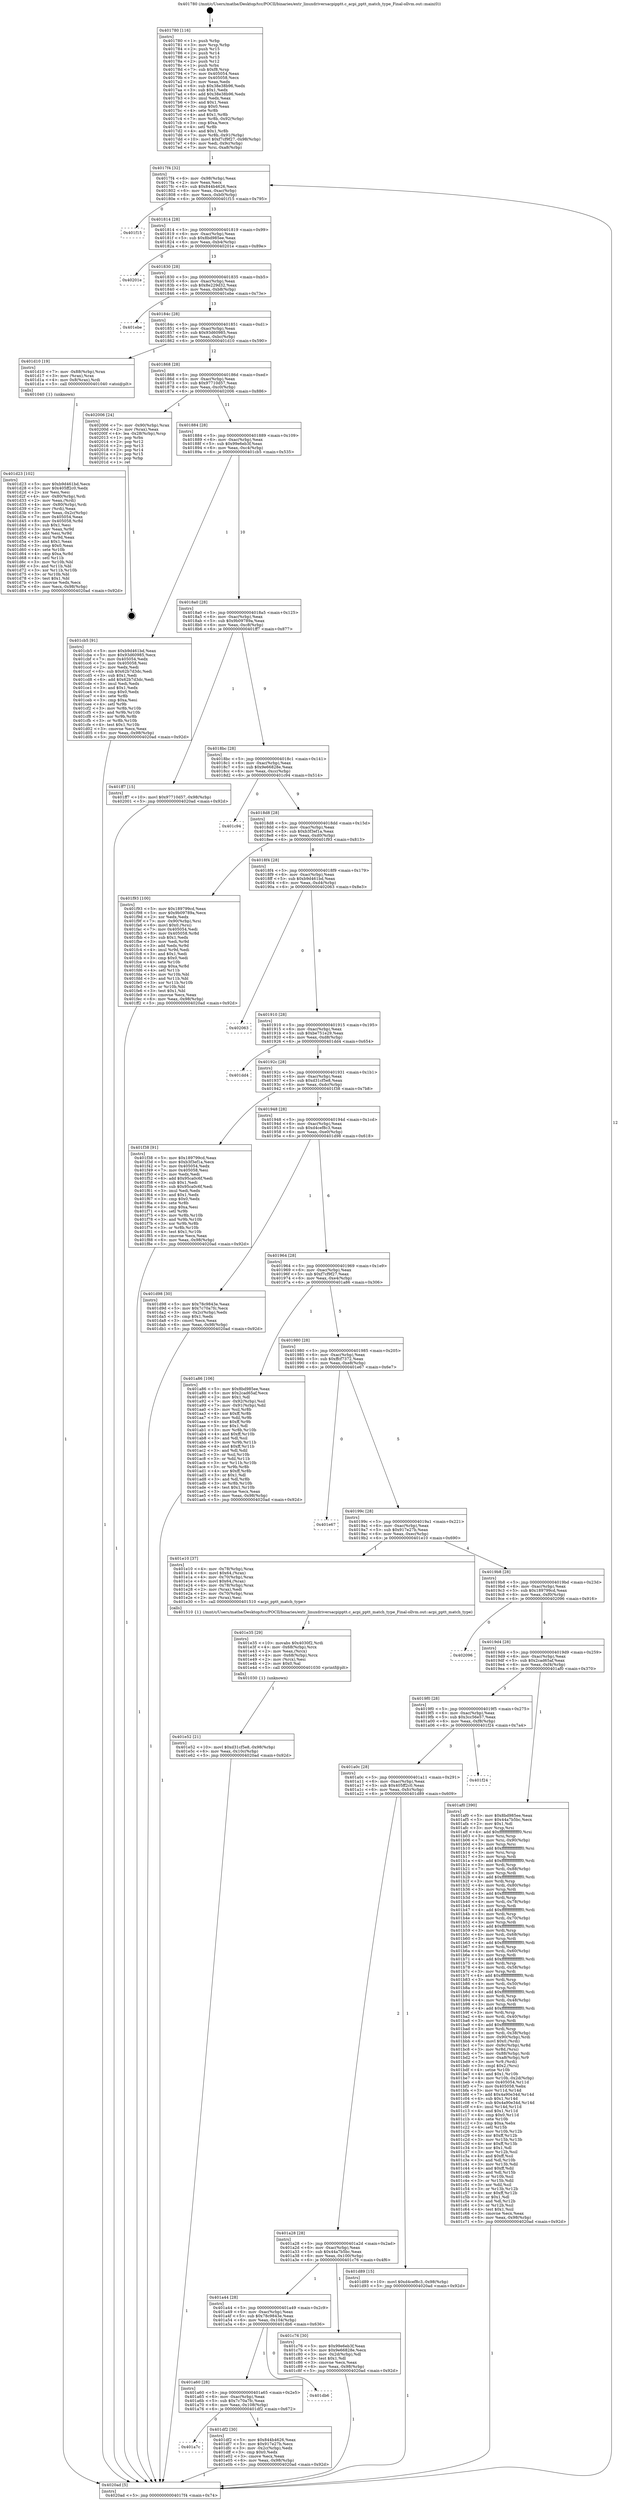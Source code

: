 digraph "0x401780" {
  label = "0x401780 (/mnt/c/Users/mathe/Desktop/tcc/POCII/binaries/extr_linuxdriversacpipptt.c_acpi_pptt_match_type_Final-ollvm.out::main(0))"
  labelloc = "t"
  node[shape=record]

  Entry [label="",width=0.3,height=0.3,shape=circle,fillcolor=black,style=filled]
  "0x4017f4" [label="{
     0x4017f4 [32]\l
     | [instrs]\l
     &nbsp;&nbsp;0x4017f4 \<+6\>: mov -0x98(%rbp),%eax\l
     &nbsp;&nbsp;0x4017fa \<+2\>: mov %eax,%ecx\l
     &nbsp;&nbsp;0x4017fc \<+6\>: sub $0x844b4626,%ecx\l
     &nbsp;&nbsp;0x401802 \<+6\>: mov %eax,-0xac(%rbp)\l
     &nbsp;&nbsp;0x401808 \<+6\>: mov %ecx,-0xb0(%rbp)\l
     &nbsp;&nbsp;0x40180e \<+6\>: je 0000000000401f15 \<main+0x795\>\l
  }"]
  "0x401f15" [label="{
     0x401f15\l
  }", style=dashed]
  "0x401814" [label="{
     0x401814 [28]\l
     | [instrs]\l
     &nbsp;&nbsp;0x401814 \<+5\>: jmp 0000000000401819 \<main+0x99\>\l
     &nbsp;&nbsp;0x401819 \<+6\>: mov -0xac(%rbp),%eax\l
     &nbsp;&nbsp;0x40181f \<+5\>: sub $0x8bd985ee,%eax\l
     &nbsp;&nbsp;0x401824 \<+6\>: mov %eax,-0xb4(%rbp)\l
     &nbsp;&nbsp;0x40182a \<+6\>: je 000000000040201e \<main+0x89e\>\l
  }"]
  Exit [label="",width=0.3,height=0.3,shape=circle,fillcolor=black,style=filled,peripheries=2]
  "0x40201e" [label="{
     0x40201e\l
  }", style=dashed]
  "0x401830" [label="{
     0x401830 [28]\l
     | [instrs]\l
     &nbsp;&nbsp;0x401830 \<+5\>: jmp 0000000000401835 \<main+0xb5\>\l
     &nbsp;&nbsp;0x401835 \<+6\>: mov -0xac(%rbp),%eax\l
     &nbsp;&nbsp;0x40183b \<+5\>: sub $0x8e229d32,%eax\l
     &nbsp;&nbsp;0x401840 \<+6\>: mov %eax,-0xb8(%rbp)\l
     &nbsp;&nbsp;0x401846 \<+6\>: je 0000000000401ebe \<main+0x73e\>\l
  }"]
  "0x401e52" [label="{
     0x401e52 [21]\l
     | [instrs]\l
     &nbsp;&nbsp;0x401e52 \<+10\>: movl $0xd31cf5e8,-0x98(%rbp)\l
     &nbsp;&nbsp;0x401e5c \<+6\>: mov %eax,-0x10c(%rbp)\l
     &nbsp;&nbsp;0x401e62 \<+5\>: jmp 00000000004020ad \<main+0x92d\>\l
  }"]
  "0x401ebe" [label="{
     0x401ebe\l
  }", style=dashed]
  "0x40184c" [label="{
     0x40184c [28]\l
     | [instrs]\l
     &nbsp;&nbsp;0x40184c \<+5\>: jmp 0000000000401851 \<main+0xd1\>\l
     &nbsp;&nbsp;0x401851 \<+6\>: mov -0xac(%rbp),%eax\l
     &nbsp;&nbsp;0x401857 \<+5\>: sub $0x93d60985,%eax\l
     &nbsp;&nbsp;0x40185c \<+6\>: mov %eax,-0xbc(%rbp)\l
     &nbsp;&nbsp;0x401862 \<+6\>: je 0000000000401d10 \<main+0x590\>\l
  }"]
  "0x401e35" [label="{
     0x401e35 [29]\l
     | [instrs]\l
     &nbsp;&nbsp;0x401e35 \<+10\>: movabs $0x4030f2,%rdi\l
     &nbsp;&nbsp;0x401e3f \<+4\>: mov -0x68(%rbp),%rcx\l
     &nbsp;&nbsp;0x401e43 \<+2\>: mov %eax,(%rcx)\l
     &nbsp;&nbsp;0x401e45 \<+4\>: mov -0x68(%rbp),%rcx\l
     &nbsp;&nbsp;0x401e49 \<+2\>: mov (%rcx),%esi\l
     &nbsp;&nbsp;0x401e4b \<+2\>: mov $0x0,%al\l
     &nbsp;&nbsp;0x401e4d \<+5\>: call 0000000000401030 \<printf@plt\>\l
     | [calls]\l
     &nbsp;&nbsp;0x401030 \{1\} (unknown)\l
  }"]
  "0x401d10" [label="{
     0x401d10 [19]\l
     | [instrs]\l
     &nbsp;&nbsp;0x401d10 \<+7\>: mov -0x88(%rbp),%rax\l
     &nbsp;&nbsp;0x401d17 \<+3\>: mov (%rax),%rax\l
     &nbsp;&nbsp;0x401d1a \<+4\>: mov 0x8(%rax),%rdi\l
     &nbsp;&nbsp;0x401d1e \<+5\>: call 0000000000401040 \<atoi@plt\>\l
     | [calls]\l
     &nbsp;&nbsp;0x401040 \{1\} (unknown)\l
  }"]
  "0x401868" [label="{
     0x401868 [28]\l
     | [instrs]\l
     &nbsp;&nbsp;0x401868 \<+5\>: jmp 000000000040186d \<main+0xed\>\l
     &nbsp;&nbsp;0x40186d \<+6\>: mov -0xac(%rbp),%eax\l
     &nbsp;&nbsp;0x401873 \<+5\>: sub $0x97710d57,%eax\l
     &nbsp;&nbsp;0x401878 \<+6\>: mov %eax,-0xc0(%rbp)\l
     &nbsp;&nbsp;0x40187e \<+6\>: je 0000000000402006 \<main+0x886\>\l
  }"]
  "0x401a7c" [label="{
     0x401a7c\l
  }", style=dashed]
  "0x402006" [label="{
     0x402006 [24]\l
     | [instrs]\l
     &nbsp;&nbsp;0x402006 \<+7\>: mov -0x90(%rbp),%rax\l
     &nbsp;&nbsp;0x40200d \<+2\>: mov (%rax),%eax\l
     &nbsp;&nbsp;0x40200f \<+4\>: lea -0x28(%rbp),%rsp\l
     &nbsp;&nbsp;0x402013 \<+1\>: pop %rbx\l
     &nbsp;&nbsp;0x402014 \<+2\>: pop %r12\l
     &nbsp;&nbsp;0x402016 \<+2\>: pop %r13\l
     &nbsp;&nbsp;0x402018 \<+2\>: pop %r14\l
     &nbsp;&nbsp;0x40201a \<+2\>: pop %r15\l
     &nbsp;&nbsp;0x40201c \<+1\>: pop %rbp\l
     &nbsp;&nbsp;0x40201d \<+1\>: ret\l
  }"]
  "0x401884" [label="{
     0x401884 [28]\l
     | [instrs]\l
     &nbsp;&nbsp;0x401884 \<+5\>: jmp 0000000000401889 \<main+0x109\>\l
     &nbsp;&nbsp;0x401889 \<+6\>: mov -0xac(%rbp),%eax\l
     &nbsp;&nbsp;0x40188f \<+5\>: sub $0x99e6eb3f,%eax\l
     &nbsp;&nbsp;0x401894 \<+6\>: mov %eax,-0xc4(%rbp)\l
     &nbsp;&nbsp;0x40189a \<+6\>: je 0000000000401cb5 \<main+0x535\>\l
  }"]
  "0x401df2" [label="{
     0x401df2 [30]\l
     | [instrs]\l
     &nbsp;&nbsp;0x401df2 \<+5\>: mov $0x844b4626,%eax\l
     &nbsp;&nbsp;0x401df7 \<+5\>: mov $0x917e27b,%ecx\l
     &nbsp;&nbsp;0x401dfc \<+3\>: mov -0x2c(%rbp),%edx\l
     &nbsp;&nbsp;0x401dff \<+3\>: cmp $0x0,%edx\l
     &nbsp;&nbsp;0x401e02 \<+3\>: cmove %ecx,%eax\l
     &nbsp;&nbsp;0x401e05 \<+6\>: mov %eax,-0x98(%rbp)\l
     &nbsp;&nbsp;0x401e0b \<+5\>: jmp 00000000004020ad \<main+0x92d\>\l
  }"]
  "0x401cb5" [label="{
     0x401cb5 [91]\l
     | [instrs]\l
     &nbsp;&nbsp;0x401cb5 \<+5\>: mov $0xb9d461bd,%eax\l
     &nbsp;&nbsp;0x401cba \<+5\>: mov $0x93d60985,%ecx\l
     &nbsp;&nbsp;0x401cbf \<+7\>: mov 0x405054,%edx\l
     &nbsp;&nbsp;0x401cc6 \<+7\>: mov 0x405058,%esi\l
     &nbsp;&nbsp;0x401ccd \<+2\>: mov %edx,%edi\l
     &nbsp;&nbsp;0x401ccf \<+6\>: sub $0x62b7d3dc,%edi\l
     &nbsp;&nbsp;0x401cd5 \<+3\>: sub $0x1,%edi\l
     &nbsp;&nbsp;0x401cd8 \<+6\>: add $0x62b7d3dc,%edi\l
     &nbsp;&nbsp;0x401cde \<+3\>: imul %edi,%edx\l
     &nbsp;&nbsp;0x401ce1 \<+3\>: and $0x1,%edx\l
     &nbsp;&nbsp;0x401ce4 \<+3\>: cmp $0x0,%edx\l
     &nbsp;&nbsp;0x401ce7 \<+4\>: sete %r8b\l
     &nbsp;&nbsp;0x401ceb \<+3\>: cmp $0xa,%esi\l
     &nbsp;&nbsp;0x401cee \<+4\>: setl %r9b\l
     &nbsp;&nbsp;0x401cf2 \<+3\>: mov %r8b,%r10b\l
     &nbsp;&nbsp;0x401cf5 \<+3\>: and %r9b,%r10b\l
     &nbsp;&nbsp;0x401cf8 \<+3\>: xor %r9b,%r8b\l
     &nbsp;&nbsp;0x401cfb \<+3\>: or %r8b,%r10b\l
     &nbsp;&nbsp;0x401cfe \<+4\>: test $0x1,%r10b\l
     &nbsp;&nbsp;0x401d02 \<+3\>: cmovne %ecx,%eax\l
     &nbsp;&nbsp;0x401d05 \<+6\>: mov %eax,-0x98(%rbp)\l
     &nbsp;&nbsp;0x401d0b \<+5\>: jmp 00000000004020ad \<main+0x92d\>\l
  }"]
  "0x4018a0" [label="{
     0x4018a0 [28]\l
     | [instrs]\l
     &nbsp;&nbsp;0x4018a0 \<+5\>: jmp 00000000004018a5 \<main+0x125\>\l
     &nbsp;&nbsp;0x4018a5 \<+6\>: mov -0xac(%rbp),%eax\l
     &nbsp;&nbsp;0x4018ab \<+5\>: sub $0x9b09789a,%eax\l
     &nbsp;&nbsp;0x4018b0 \<+6\>: mov %eax,-0xc8(%rbp)\l
     &nbsp;&nbsp;0x4018b6 \<+6\>: je 0000000000401ff7 \<main+0x877\>\l
  }"]
  "0x401a60" [label="{
     0x401a60 [28]\l
     | [instrs]\l
     &nbsp;&nbsp;0x401a60 \<+5\>: jmp 0000000000401a65 \<main+0x2e5\>\l
     &nbsp;&nbsp;0x401a65 \<+6\>: mov -0xac(%rbp),%eax\l
     &nbsp;&nbsp;0x401a6b \<+5\>: sub $0x7c70a7fc,%eax\l
     &nbsp;&nbsp;0x401a70 \<+6\>: mov %eax,-0x108(%rbp)\l
     &nbsp;&nbsp;0x401a76 \<+6\>: je 0000000000401df2 \<main+0x672\>\l
  }"]
  "0x401ff7" [label="{
     0x401ff7 [15]\l
     | [instrs]\l
     &nbsp;&nbsp;0x401ff7 \<+10\>: movl $0x97710d57,-0x98(%rbp)\l
     &nbsp;&nbsp;0x402001 \<+5\>: jmp 00000000004020ad \<main+0x92d\>\l
  }"]
  "0x4018bc" [label="{
     0x4018bc [28]\l
     | [instrs]\l
     &nbsp;&nbsp;0x4018bc \<+5\>: jmp 00000000004018c1 \<main+0x141\>\l
     &nbsp;&nbsp;0x4018c1 \<+6\>: mov -0xac(%rbp),%eax\l
     &nbsp;&nbsp;0x4018c7 \<+5\>: sub $0x9e66828e,%eax\l
     &nbsp;&nbsp;0x4018cc \<+6\>: mov %eax,-0xcc(%rbp)\l
     &nbsp;&nbsp;0x4018d2 \<+6\>: je 0000000000401c94 \<main+0x514\>\l
  }"]
  "0x401db6" [label="{
     0x401db6\l
  }", style=dashed]
  "0x401c94" [label="{
     0x401c94\l
  }", style=dashed]
  "0x4018d8" [label="{
     0x4018d8 [28]\l
     | [instrs]\l
     &nbsp;&nbsp;0x4018d8 \<+5\>: jmp 00000000004018dd \<main+0x15d\>\l
     &nbsp;&nbsp;0x4018dd \<+6\>: mov -0xac(%rbp),%eax\l
     &nbsp;&nbsp;0x4018e3 \<+5\>: sub $0xb3f3ef1a,%eax\l
     &nbsp;&nbsp;0x4018e8 \<+6\>: mov %eax,-0xd0(%rbp)\l
     &nbsp;&nbsp;0x4018ee \<+6\>: je 0000000000401f93 \<main+0x813\>\l
  }"]
  "0x401d23" [label="{
     0x401d23 [102]\l
     | [instrs]\l
     &nbsp;&nbsp;0x401d23 \<+5\>: mov $0xb9d461bd,%ecx\l
     &nbsp;&nbsp;0x401d28 \<+5\>: mov $0x405ff2c0,%edx\l
     &nbsp;&nbsp;0x401d2d \<+2\>: xor %esi,%esi\l
     &nbsp;&nbsp;0x401d2f \<+4\>: mov -0x80(%rbp),%rdi\l
     &nbsp;&nbsp;0x401d33 \<+2\>: mov %eax,(%rdi)\l
     &nbsp;&nbsp;0x401d35 \<+4\>: mov -0x80(%rbp),%rdi\l
     &nbsp;&nbsp;0x401d39 \<+2\>: mov (%rdi),%eax\l
     &nbsp;&nbsp;0x401d3b \<+3\>: mov %eax,-0x2c(%rbp)\l
     &nbsp;&nbsp;0x401d3e \<+7\>: mov 0x405054,%eax\l
     &nbsp;&nbsp;0x401d45 \<+8\>: mov 0x405058,%r8d\l
     &nbsp;&nbsp;0x401d4d \<+3\>: sub $0x1,%esi\l
     &nbsp;&nbsp;0x401d50 \<+3\>: mov %eax,%r9d\l
     &nbsp;&nbsp;0x401d53 \<+3\>: add %esi,%r9d\l
     &nbsp;&nbsp;0x401d56 \<+4\>: imul %r9d,%eax\l
     &nbsp;&nbsp;0x401d5a \<+3\>: and $0x1,%eax\l
     &nbsp;&nbsp;0x401d5d \<+3\>: cmp $0x0,%eax\l
     &nbsp;&nbsp;0x401d60 \<+4\>: sete %r10b\l
     &nbsp;&nbsp;0x401d64 \<+4\>: cmp $0xa,%r8d\l
     &nbsp;&nbsp;0x401d68 \<+4\>: setl %r11b\l
     &nbsp;&nbsp;0x401d6c \<+3\>: mov %r10b,%bl\l
     &nbsp;&nbsp;0x401d6f \<+3\>: and %r11b,%bl\l
     &nbsp;&nbsp;0x401d72 \<+3\>: xor %r11b,%r10b\l
     &nbsp;&nbsp;0x401d75 \<+3\>: or %r10b,%bl\l
     &nbsp;&nbsp;0x401d78 \<+3\>: test $0x1,%bl\l
     &nbsp;&nbsp;0x401d7b \<+3\>: cmovne %edx,%ecx\l
     &nbsp;&nbsp;0x401d7e \<+6\>: mov %ecx,-0x98(%rbp)\l
     &nbsp;&nbsp;0x401d84 \<+5\>: jmp 00000000004020ad \<main+0x92d\>\l
  }"]
  "0x401f93" [label="{
     0x401f93 [100]\l
     | [instrs]\l
     &nbsp;&nbsp;0x401f93 \<+5\>: mov $0x189799cd,%eax\l
     &nbsp;&nbsp;0x401f98 \<+5\>: mov $0x9b09789a,%ecx\l
     &nbsp;&nbsp;0x401f9d \<+2\>: xor %edx,%edx\l
     &nbsp;&nbsp;0x401f9f \<+7\>: mov -0x90(%rbp),%rsi\l
     &nbsp;&nbsp;0x401fa6 \<+6\>: movl $0x0,(%rsi)\l
     &nbsp;&nbsp;0x401fac \<+7\>: mov 0x405054,%edi\l
     &nbsp;&nbsp;0x401fb3 \<+8\>: mov 0x405058,%r8d\l
     &nbsp;&nbsp;0x401fbb \<+3\>: sub $0x1,%edx\l
     &nbsp;&nbsp;0x401fbe \<+3\>: mov %edi,%r9d\l
     &nbsp;&nbsp;0x401fc1 \<+3\>: add %edx,%r9d\l
     &nbsp;&nbsp;0x401fc4 \<+4\>: imul %r9d,%edi\l
     &nbsp;&nbsp;0x401fc8 \<+3\>: and $0x1,%edi\l
     &nbsp;&nbsp;0x401fcb \<+3\>: cmp $0x0,%edi\l
     &nbsp;&nbsp;0x401fce \<+4\>: sete %r10b\l
     &nbsp;&nbsp;0x401fd2 \<+4\>: cmp $0xa,%r8d\l
     &nbsp;&nbsp;0x401fd6 \<+4\>: setl %r11b\l
     &nbsp;&nbsp;0x401fda \<+3\>: mov %r10b,%bl\l
     &nbsp;&nbsp;0x401fdd \<+3\>: and %r11b,%bl\l
     &nbsp;&nbsp;0x401fe0 \<+3\>: xor %r11b,%r10b\l
     &nbsp;&nbsp;0x401fe3 \<+3\>: or %r10b,%bl\l
     &nbsp;&nbsp;0x401fe6 \<+3\>: test $0x1,%bl\l
     &nbsp;&nbsp;0x401fe9 \<+3\>: cmovne %ecx,%eax\l
     &nbsp;&nbsp;0x401fec \<+6\>: mov %eax,-0x98(%rbp)\l
     &nbsp;&nbsp;0x401ff2 \<+5\>: jmp 00000000004020ad \<main+0x92d\>\l
  }"]
  "0x4018f4" [label="{
     0x4018f4 [28]\l
     | [instrs]\l
     &nbsp;&nbsp;0x4018f4 \<+5\>: jmp 00000000004018f9 \<main+0x179\>\l
     &nbsp;&nbsp;0x4018f9 \<+6\>: mov -0xac(%rbp),%eax\l
     &nbsp;&nbsp;0x4018ff \<+5\>: sub $0xb9d461bd,%eax\l
     &nbsp;&nbsp;0x401904 \<+6\>: mov %eax,-0xd4(%rbp)\l
     &nbsp;&nbsp;0x40190a \<+6\>: je 0000000000402063 \<main+0x8e3\>\l
  }"]
  "0x401a44" [label="{
     0x401a44 [28]\l
     | [instrs]\l
     &nbsp;&nbsp;0x401a44 \<+5\>: jmp 0000000000401a49 \<main+0x2c9\>\l
     &nbsp;&nbsp;0x401a49 \<+6\>: mov -0xac(%rbp),%eax\l
     &nbsp;&nbsp;0x401a4f \<+5\>: sub $0x78c9843e,%eax\l
     &nbsp;&nbsp;0x401a54 \<+6\>: mov %eax,-0x104(%rbp)\l
     &nbsp;&nbsp;0x401a5a \<+6\>: je 0000000000401db6 \<main+0x636\>\l
  }"]
  "0x402063" [label="{
     0x402063\l
  }", style=dashed]
  "0x401910" [label="{
     0x401910 [28]\l
     | [instrs]\l
     &nbsp;&nbsp;0x401910 \<+5\>: jmp 0000000000401915 \<main+0x195\>\l
     &nbsp;&nbsp;0x401915 \<+6\>: mov -0xac(%rbp),%eax\l
     &nbsp;&nbsp;0x40191b \<+5\>: sub $0xbe751e29,%eax\l
     &nbsp;&nbsp;0x401920 \<+6\>: mov %eax,-0xd8(%rbp)\l
     &nbsp;&nbsp;0x401926 \<+6\>: je 0000000000401dd4 \<main+0x654\>\l
  }"]
  "0x401c76" [label="{
     0x401c76 [30]\l
     | [instrs]\l
     &nbsp;&nbsp;0x401c76 \<+5\>: mov $0x99e6eb3f,%eax\l
     &nbsp;&nbsp;0x401c7b \<+5\>: mov $0x9e66828e,%ecx\l
     &nbsp;&nbsp;0x401c80 \<+3\>: mov -0x2d(%rbp),%dl\l
     &nbsp;&nbsp;0x401c83 \<+3\>: test $0x1,%dl\l
     &nbsp;&nbsp;0x401c86 \<+3\>: cmovne %ecx,%eax\l
     &nbsp;&nbsp;0x401c89 \<+6\>: mov %eax,-0x98(%rbp)\l
     &nbsp;&nbsp;0x401c8f \<+5\>: jmp 00000000004020ad \<main+0x92d\>\l
  }"]
  "0x401dd4" [label="{
     0x401dd4\l
  }", style=dashed]
  "0x40192c" [label="{
     0x40192c [28]\l
     | [instrs]\l
     &nbsp;&nbsp;0x40192c \<+5\>: jmp 0000000000401931 \<main+0x1b1\>\l
     &nbsp;&nbsp;0x401931 \<+6\>: mov -0xac(%rbp),%eax\l
     &nbsp;&nbsp;0x401937 \<+5\>: sub $0xd31cf5e8,%eax\l
     &nbsp;&nbsp;0x40193c \<+6\>: mov %eax,-0xdc(%rbp)\l
     &nbsp;&nbsp;0x401942 \<+6\>: je 0000000000401f38 \<main+0x7b8\>\l
  }"]
  "0x401a28" [label="{
     0x401a28 [28]\l
     | [instrs]\l
     &nbsp;&nbsp;0x401a28 \<+5\>: jmp 0000000000401a2d \<main+0x2ad\>\l
     &nbsp;&nbsp;0x401a2d \<+6\>: mov -0xac(%rbp),%eax\l
     &nbsp;&nbsp;0x401a33 \<+5\>: sub $0x44a7b5bc,%eax\l
     &nbsp;&nbsp;0x401a38 \<+6\>: mov %eax,-0x100(%rbp)\l
     &nbsp;&nbsp;0x401a3e \<+6\>: je 0000000000401c76 \<main+0x4f6\>\l
  }"]
  "0x401f38" [label="{
     0x401f38 [91]\l
     | [instrs]\l
     &nbsp;&nbsp;0x401f38 \<+5\>: mov $0x189799cd,%eax\l
     &nbsp;&nbsp;0x401f3d \<+5\>: mov $0xb3f3ef1a,%ecx\l
     &nbsp;&nbsp;0x401f42 \<+7\>: mov 0x405054,%edx\l
     &nbsp;&nbsp;0x401f49 \<+7\>: mov 0x405058,%esi\l
     &nbsp;&nbsp;0x401f50 \<+2\>: mov %edx,%edi\l
     &nbsp;&nbsp;0x401f52 \<+6\>: add $0x95ca0c6f,%edi\l
     &nbsp;&nbsp;0x401f58 \<+3\>: sub $0x1,%edi\l
     &nbsp;&nbsp;0x401f5b \<+6\>: sub $0x95ca0c6f,%edi\l
     &nbsp;&nbsp;0x401f61 \<+3\>: imul %edi,%edx\l
     &nbsp;&nbsp;0x401f64 \<+3\>: and $0x1,%edx\l
     &nbsp;&nbsp;0x401f67 \<+3\>: cmp $0x0,%edx\l
     &nbsp;&nbsp;0x401f6a \<+4\>: sete %r8b\l
     &nbsp;&nbsp;0x401f6e \<+3\>: cmp $0xa,%esi\l
     &nbsp;&nbsp;0x401f71 \<+4\>: setl %r9b\l
     &nbsp;&nbsp;0x401f75 \<+3\>: mov %r8b,%r10b\l
     &nbsp;&nbsp;0x401f78 \<+3\>: and %r9b,%r10b\l
     &nbsp;&nbsp;0x401f7b \<+3\>: xor %r9b,%r8b\l
     &nbsp;&nbsp;0x401f7e \<+3\>: or %r8b,%r10b\l
     &nbsp;&nbsp;0x401f81 \<+4\>: test $0x1,%r10b\l
     &nbsp;&nbsp;0x401f85 \<+3\>: cmovne %ecx,%eax\l
     &nbsp;&nbsp;0x401f88 \<+6\>: mov %eax,-0x98(%rbp)\l
     &nbsp;&nbsp;0x401f8e \<+5\>: jmp 00000000004020ad \<main+0x92d\>\l
  }"]
  "0x401948" [label="{
     0x401948 [28]\l
     | [instrs]\l
     &nbsp;&nbsp;0x401948 \<+5\>: jmp 000000000040194d \<main+0x1cd\>\l
     &nbsp;&nbsp;0x40194d \<+6\>: mov -0xac(%rbp),%eax\l
     &nbsp;&nbsp;0x401953 \<+5\>: sub $0xd4cef8c3,%eax\l
     &nbsp;&nbsp;0x401958 \<+6\>: mov %eax,-0xe0(%rbp)\l
     &nbsp;&nbsp;0x40195e \<+6\>: je 0000000000401d98 \<main+0x618\>\l
  }"]
  "0x401d89" [label="{
     0x401d89 [15]\l
     | [instrs]\l
     &nbsp;&nbsp;0x401d89 \<+10\>: movl $0xd4cef8c3,-0x98(%rbp)\l
     &nbsp;&nbsp;0x401d93 \<+5\>: jmp 00000000004020ad \<main+0x92d\>\l
  }"]
  "0x401d98" [label="{
     0x401d98 [30]\l
     | [instrs]\l
     &nbsp;&nbsp;0x401d98 \<+5\>: mov $0x78c9843e,%eax\l
     &nbsp;&nbsp;0x401d9d \<+5\>: mov $0x7c70a7fc,%ecx\l
     &nbsp;&nbsp;0x401da2 \<+3\>: mov -0x2c(%rbp),%edx\l
     &nbsp;&nbsp;0x401da5 \<+3\>: cmp $0x1,%edx\l
     &nbsp;&nbsp;0x401da8 \<+3\>: cmovl %ecx,%eax\l
     &nbsp;&nbsp;0x401dab \<+6\>: mov %eax,-0x98(%rbp)\l
     &nbsp;&nbsp;0x401db1 \<+5\>: jmp 00000000004020ad \<main+0x92d\>\l
  }"]
  "0x401964" [label="{
     0x401964 [28]\l
     | [instrs]\l
     &nbsp;&nbsp;0x401964 \<+5\>: jmp 0000000000401969 \<main+0x1e9\>\l
     &nbsp;&nbsp;0x401969 \<+6\>: mov -0xac(%rbp),%eax\l
     &nbsp;&nbsp;0x40196f \<+5\>: sub $0xf7cf9f27,%eax\l
     &nbsp;&nbsp;0x401974 \<+6\>: mov %eax,-0xe4(%rbp)\l
     &nbsp;&nbsp;0x40197a \<+6\>: je 0000000000401a86 \<main+0x306\>\l
  }"]
  "0x401a0c" [label="{
     0x401a0c [28]\l
     | [instrs]\l
     &nbsp;&nbsp;0x401a0c \<+5\>: jmp 0000000000401a11 \<main+0x291\>\l
     &nbsp;&nbsp;0x401a11 \<+6\>: mov -0xac(%rbp),%eax\l
     &nbsp;&nbsp;0x401a17 \<+5\>: sub $0x405ff2c0,%eax\l
     &nbsp;&nbsp;0x401a1c \<+6\>: mov %eax,-0xfc(%rbp)\l
     &nbsp;&nbsp;0x401a22 \<+6\>: je 0000000000401d89 \<main+0x609\>\l
  }"]
  "0x401a86" [label="{
     0x401a86 [106]\l
     | [instrs]\l
     &nbsp;&nbsp;0x401a86 \<+5\>: mov $0x8bd985ee,%eax\l
     &nbsp;&nbsp;0x401a8b \<+5\>: mov $0x2cad65af,%ecx\l
     &nbsp;&nbsp;0x401a90 \<+2\>: mov $0x1,%dl\l
     &nbsp;&nbsp;0x401a92 \<+7\>: mov -0x92(%rbp),%sil\l
     &nbsp;&nbsp;0x401a99 \<+7\>: mov -0x91(%rbp),%dil\l
     &nbsp;&nbsp;0x401aa0 \<+3\>: mov %sil,%r8b\l
     &nbsp;&nbsp;0x401aa3 \<+4\>: xor $0xff,%r8b\l
     &nbsp;&nbsp;0x401aa7 \<+3\>: mov %dil,%r9b\l
     &nbsp;&nbsp;0x401aaa \<+4\>: xor $0xff,%r9b\l
     &nbsp;&nbsp;0x401aae \<+3\>: xor $0x1,%dl\l
     &nbsp;&nbsp;0x401ab1 \<+3\>: mov %r8b,%r10b\l
     &nbsp;&nbsp;0x401ab4 \<+4\>: and $0xff,%r10b\l
     &nbsp;&nbsp;0x401ab8 \<+3\>: and %dl,%sil\l
     &nbsp;&nbsp;0x401abb \<+3\>: mov %r9b,%r11b\l
     &nbsp;&nbsp;0x401abe \<+4\>: and $0xff,%r11b\l
     &nbsp;&nbsp;0x401ac2 \<+3\>: and %dl,%dil\l
     &nbsp;&nbsp;0x401ac5 \<+3\>: or %sil,%r10b\l
     &nbsp;&nbsp;0x401ac8 \<+3\>: or %dil,%r11b\l
     &nbsp;&nbsp;0x401acb \<+3\>: xor %r11b,%r10b\l
     &nbsp;&nbsp;0x401ace \<+3\>: or %r9b,%r8b\l
     &nbsp;&nbsp;0x401ad1 \<+4\>: xor $0xff,%r8b\l
     &nbsp;&nbsp;0x401ad5 \<+3\>: or $0x1,%dl\l
     &nbsp;&nbsp;0x401ad8 \<+3\>: and %dl,%r8b\l
     &nbsp;&nbsp;0x401adb \<+3\>: or %r8b,%r10b\l
     &nbsp;&nbsp;0x401ade \<+4\>: test $0x1,%r10b\l
     &nbsp;&nbsp;0x401ae2 \<+3\>: cmovne %ecx,%eax\l
     &nbsp;&nbsp;0x401ae5 \<+6\>: mov %eax,-0x98(%rbp)\l
     &nbsp;&nbsp;0x401aeb \<+5\>: jmp 00000000004020ad \<main+0x92d\>\l
  }"]
  "0x401980" [label="{
     0x401980 [28]\l
     | [instrs]\l
     &nbsp;&nbsp;0x401980 \<+5\>: jmp 0000000000401985 \<main+0x205\>\l
     &nbsp;&nbsp;0x401985 \<+6\>: mov -0xac(%rbp),%eax\l
     &nbsp;&nbsp;0x40198b \<+5\>: sub $0xffcf7372,%eax\l
     &nbsp;&nbsp;0x401990 \<+6\>: mov %eax,-0xe8(%rbp)\l
     &nbsp;&nbsp;0x401996 \<+6\>: je 0000000000401e67 \<main+0x6e7\>\l
  }"]
  "0x4020ad" [label="{
     0x4020ad [5]\l
     | [instrs]\l
     &nbsp;&nbsp;0x4020ad \<+5\>: jmp 00000000004017f4 \<main+0x74\>\l
  }"]
  "0x401780" [label="{
     0x401780 [116]\l
     | [instrs]\l
     &nbsp;&nbsp;0x401780 \<+1\>: push %rbp\l
     &nbsp;&nbsp;0x401781 \<+3\>: mov %rsp,%rbp\l
     &nbsp;&nbsp;0x401784 \<+2\>: push %r15\l
     &nbsp;&nbsp;0x401786 \<+2\>: push %r14\l
     &nbsp;&nbsp;0x401788 \<+2\>: push %r13\l
     &nbsp;&nbsp;0x40178a \<+2\>: push %r12\l
     &nbsp;&nbsp;0x40178c \<+1\>: push %rbx\l
     &nbsp;&nbsp;0x40178d \<+7\>: sub $0xf8,%rsp\l
     &nbsp;&nbsp;0x401794 \<+7\>: mov 0x405054,%eax\l
     &nbsp;&nbsp;0x40179b \<+7\>: mov 0x405058,%ecx\l
     &nbsp;&nbsp;0x4017a2 \<+2\>: mov %eax,%edx\l
     &nbsp;&nbsp;0x4017a4 \<+6\>: sub $0x38e38b96,%edx\l
     &nbsp;&nbsp;0x4017aa \<+3\>: sub $0x1,%edx\l
     &nbsp;&nbsp;0x4017ad \<+6\>: add $0x38e38b96,%edx\l
     &nbsp;&nbsp;0x4017b3 \<+3\>: imul %edx,%eax\l
     &nbsp;&nbsp;0x4017b6 \<+3\>: and $0x1,%eax\l
     &nbsp;&nbsp;0x4017b9 \<+3\>: cmp $0x0,%eax\l
     &nbsp;&nbsp;0x4017bc \<+4\>: sete %r8b\l
     &nbsp;&nbsp;0x4017c0 \<+4\>: and $0x1,%r8b\l
     &nbsp;&nbsp;0x4017c4 \<+7\>: mov %r8b,-0x92(%rbp)\l
     &nbsp;&nbsp;0x4017cb \<+3\>: cmp $0xa,%ecx\l
     &nbsp;&nbsp;0x4017ce \<+4\>: setl %r8b\l
     &nbsp;&nbsp;0x4017d2 \<+4\>: and $0x1,%r8b\l
     &nbsp;&nbsp;0x4017d6 \<+7\>: mov %r8b,-0x91(%rbp)\l
     &nbsp;&nbsp;0x4017dd \<+10\>: movl $0xf7cf9f27,-0x98(%rbp)\l
     &nbsp;&nbsp;0x4017e7 \<+6\>: mov %edi,-0x9c(%rbp)\l
     &nbsp;&nbsp;0x4017ed \<+7\>: mov %rsi,-0xa8(%rbp)\l
  }"]
  "0x401f24" [label="{
     0x401f24\l
  }", style=dashed]
  "0x401e67" [label="{
     0x401e67\l
  }", style=dashed]
  "0x40199c" [label="{
     0x40199c [28]\l
     | [instrs]\l
     &nbsp;&nbsp;0x40199c \<+5\>: jmp 00000000004019a1 \<main+0x221\>\l
     &nbsp;&nbsp;0x4019a1 \<+6\>: mov -0xac(%rbp),%eax\l
     &nbsp;&nbsp;0x4019a7 \<+5\>: sub $0x917e27b,%eax\l
     &nbsp;&nbsp;0x4019ac \<+6\>: mov %eax,-0xec(%rbp)\l
     &nbsp;&nbsp;0x4019b2 \<+6\>: je 0000000000401e10 \<main+0x690\>\l
  }"]
  "0x4019f0" [label="{
     0x4019f0 [28]\l
     | [instrs]\l
     &nbsp;&nbsp;0x4019f0 \<+5\>: jmp 00000000004019f5 \<main+0x275\>\l
     &nbsp;&nbsp;0x4019f5 \<+6\>: mov -0xac(%rbp),%eax\l
     &nbsp;&nbsp;0x4019fb \<+5\>: sub $0x3cc56e57,%eax\l
     &nbsp;&nbsp;0x401a00 \<+6\>: mov %eax,-0xf8(%rbp)\l
     &nbsp;&nbsp;0x401a06 \<+6\>: je 0000000000401f24 \<main+0x7a4\>\l
  }"]
  "0x401e10" [label="{
     0x401e10 [37]\l
     | [instrs]\l
     &nbsp;&nbsp;0x401e10 \<+4\>: mov -0x78(%rbp),%rax\l
     &nbsp;&nbsp;0x401e14 \<+6\>: movl $0x64,(%rax)\l
     &nbsp;&nbsp;0x401e1a \<+4\>: mov -0x70(%rbp),%rax\l
     &nbsp;&nbsp;0x401e1e \<+6\>: movl $0x64,(%rax)\l
     &nbsp;&nbsp;0x401e24 \<+4\>: mov -0x78(%rbp),%rax\l
     &nbsp;&nbsp;0x401e28 \<+2\>: mov (%rax),%edi\l
     &nbsp;&nbsp;0x401e2a \<+4\>: mov -0x70(%rbp),%rax\l
     &nbsp;&nbsp;0x401e2e \<+2\>: mov (%rax),%esi\l
     &nbsp;&nbsp;0x401e30 \<+5\>: call 0000000000401510 \<acpi_pptt_match_type\>\l
     | [calls]\l
     &nbsp;&nbsp;0x401510 \{1\} (/mnt/c/Users/mathe/Desktop/tcc/POCII/binaries/extr_linuxdriversacpipptt.c_acpi_pptt_match_type_Final-ollvm.out::acpi_pptt_match_type)\l
  }"]
  "0x4019b8" [label="{
     0x4019b8 [28]\l
     | [instrs]\l
     &nbsp;&nbsp;0x4019b8 \<+5\>: jmp 00000000004019bd \<main+0x23d\>\l
     &nbsp;&nbsp;0x4019bd \<+6\>: mov -0xac(%rbp),%eax\l
     &nbsp;&nbsp;0x4019c3 \<+5\>: sub $0x189799cd,%eax\l
     &nbsp;&nbsp;0x4019c8 \<+6\>: mov %eax,-0xf0(%rbp)\l
     &nbsp;&nbsp;0x4019ce \<+6\>: je 0000000000402096 \<main+0x916\>\l
  }"]
  "0x401af0" [label="{
     0x401af0 [390]\l
     | [instrs]\l
     &nbsp;&nbsp;0x401af0 \<+5\>: mov $0x8bd985ee,%eax\l
     &nbsp;&nbsp;0x401af5 \<+5\>: mov $0x44a7b5bc,%ecx\l
     &nbsp;&nbsp;0x401afa \<+2\>: mov $0x1,%dl\l
     &nbsp;&nbsp;0x401afc \<+3\>: mov %rsp,%rsi\l
     &nbsp;&nbsp;0x401aff \<+4\>: add $0xfffffffffffffff0,%rsi\l
     &nbsp;&nbsp;0x401b03 \<+3\>: mov %rsi,%rsp\l
     &nbsp;&nbsp;0x401b06 \<+7\>: mov %rsi,-0x90(%rbp)\l
     &nbsp;&nbsp;0x401b0d \<+3\>: mov %rsp,%rsi\l
     &nbsp;&nbsp;0x401b10 \<+4\>: add $0xfffffffffffffff0,%rsi\l
     &nbsp;&nbsp;0x401b14 \<+3\>: mov %rsi,%rsp\l
     &nbsp;&nbsp;0x401b17 \<+3\>: mov %rsp,%rdi\l
     &nbsp;&nbsp;0x401b1a \<+4\>: add $0xfffffffffffffff0,%rdi\l
     &nbsp;&nbsp;0x401b1e \<+3\>: mov %rdi,%rsp\l
     &nbsp;&nbsp;0x401b21 \<+7\>: mov %rdi,-0x88(%rbp)\l
     &nbsp;&nbsp;0x401b28 \<+3\>: mov %rsp,%rdi\l
     &nbsp;&nbsp;0x401b2b \<+4\>: add $0xfffffffffffffff0,%rdi\l
     &nbsp;&nbsp;0x401b2f \<+3\>: mov %rdi,%rsp\l
     &nbsp;&nbsp;0x401b32 \<+4\>: mov %rdi,-0x80(%rbp)\l
     &nbsp;&nbsp;0x401b36 \<+3\>: mov %rsp,%rdi\l
     &nbsp;&nbsp;0x401b39 \<+4\>: add $0xfffffffffffffff0,%rdi\l
     &nbsp;&nbsp;0x401b3d \<+3\>: mov %rdi,%rsp\l
     &nbsp;&nbsp;0x401b40 \<+4\>: mov %rdi,-0x78(%rbp)\l
     &nbsp;&nbsp;0x401b44 \<+3\>: mov %rsp,%rdi\l
     &nbsp;&nbsp;0x401b47 \<+4\>: add $0xfffffffffffffff0,%rdi\l
     &nbsp;&nbsp;0x401b4b \<+3\>: mov %rdi,%rsp\l
     &nbsp;&nbsp;0x401b4e \<+4\>: mov %rdi,-0x70(%rbp)\l
     &nbsp;&nbsp;0x401b52 \<+3\>: mov %rsp,%rdi\l
     &nbsp;&nbsp;0x401b55 \<+4\>: add $0xfffffffffffffff0,%rdi\l
     &nbsp;&nbsp;0x401b59 \<+3\>: mov %rdi,%rsp\l
     &nbsp;&nbsp;0x401b5c \<+4\>: mov %rdi,-0x68(%rbp)\l
     &nbsp;&nbsp;0x401b60 \<+3\>: mov %rsp,%rdi\l
     &nbsp;&nbsp;0x401b63 \<+4\>: add $0xfffffffffffffff0,%rdi\l
     &nbsp;&nbsp;0x401b67 \<+3\>: mov %rdi,%rsp\l
     &nbsp;&nbsp;0x401b6a \<+4\>: mov %rdi,-0x60(%rbp)\l
     &nbsp;&nbsp;0x401b6e \<+3\>: mov %rsp,%rdi\l
     &nbsp;&nbsp;0x401b71 \<+4\>: add $0xfffffffffffffff0,%rdi\l
     &nbsp;&nbsp;0x401b75 \<+3\>: mov %rdi,%rsp\l
     &nbsp;&nbsp;0x401b78 \<+4\>: mov %rdi,-0x58(%rbp)\l
     &nbsp;&nbsp;0x401b7c \<+3\>: mov %rsp,%rdi\l
     &nbsp;&nbsp;0x401b7f \<+4\>: add $0xfffffffffffffff0,%rdi\l
     &nbsp;&nbsp;0x401b83 \<+3\>: mov %rdi,%rsp\l
     &nbsp;&nbsp;0x401b86 \<+4\>: mov %rdi,-0x50(%rbp)\l
     &nbsp;&nbsp;0x401b8a \<+3\>: mov %rsp,%rdi\l
     &nbsp;&nbsp;0x401b8d \<+4\>: add $0xfffffffffffffff0,%rdi\l
     &nbsp;&nbsp;0x401b91 \<+3\>: mov %rdi,%rsp\l
     &nbsp;&nbsp;0x401b94 \<+4\>: mov %rdi,-0x48(%rbp)\l
     &nbsp;&nbsp;0x401b98 \<+3\>: mov %rsp,%rdi\l
     &nbsp;&nbsp;0x401b9b \<+4\>: add $0xfffffffffffffff0,%rdi\l
     &nbsp;&nbsp;0x401b9f \<+3\>: mov %rdi,%rsp\l
     &nbsp;&nbsp;0x401ba2 \<+4\>: mov %rdi,-0x40(%rbp)\l
     &nbsp;&nbsp;0x401ba6 \<+3\>: mov %rsp,%rdi\l
     &nbsp;&nbsp;0x401ba9 \<+4\>: add $0xfffffffffffffff0,%rdi\l
     &nbsp;&nbsp;0x401bad \<+3\>: mov %rdi,%rsp\l
     &nbsp;&nbsp;0x401bb0 \<+4\>: mov %rdi,-0x38(%rbp)\l
     &nbsp;&nbsp;0x401bb4 \<+7\>: mov -0x90(%rbp),%rdi\l
     &nbsp;&nbsp;0x401bbb \<+6\>: movl $0x0,(%rdi)\l
     &nbsp;&nbsp;0x401bc1 \<+7\>: mov -0x9c(%rbp),%r8d\l
     &nbsp;&nbsp;0x401bc8 \<+3\>: mov %r8d,(%rsi)\l
     &nbsp;&nbsp;0x401bcb \<+7\>: mov -0x88(%rbp),%rdi\l
     &nbsp;&nbsp;0x401bd2 \<+7\>: mov -0xa8(%rbp),%r9\l
     &nbsp;&nbsp;0x401bd9 \<+3\>: mov %r9,(%rdi)\l
     &nbsp;&nbsp;0x401bdc \<+3\>: cmpl $0x2,(%rsi)\l
     &nbsp;&nbsp;0x401bdf \<+4\>: setne %r10b\l
     &nbsp;&nbsp;0x401be3 \<+4\>: and $0x1,%r10b\l
     &nbsp;&nbsp;0x401be7 \<+4\>: mov %r10b,-0x2d(%rbp)\l
     &nbsp;&nbsp;0x401beb \<+8\>: mov 0x405054,%r11d\l
     &nbsp;&nbsp;0x401bf3 \<+7\>: mov 0x405058,%ebx\l
     &nbsp;&nbsp;0x401bfa \<+3\>: mov %r11d,%r14d\l
     &nbsp;&nbsp;0x401bfd \<+7\>: add $0x4a90e34d,%r14d\l
     &nbsp;&nbsp;0x401c04 \<+4\>: sub $0x1,%r14d\l
     &nbsp;&nbsp;0x401c08 \<+7\>: sub $0x4a90e34d,%r14d\l
     &nbsp;&nbsp;0x401c0f \<+4\>: imul %r14d,%r11d\l
     &nbsp;&nbsp;0x401c13 \<+4\>: and $0x1,%r11d\l
     &nbsp;&nbsp;0x401c17 \<+4\>: cmp $0x0,%r11d\l
     &nbsp;&nbsp;0x401c1b \<+4\>: sete %r10b\l
     &nbsp;&nbsp;0x401c1f \<+3\>: cmp $0xa,%ebx\l
     &nbsp;&nbsp;0x401c22 \<+4\>: setl %r15b\l
     &nbsp;&nbsp;0x401c26 \<+3\>: mov %r10b,%r12b\l
     &nbsp;&nbsp;0x401c29 \<+4\>: xor $0xff,%r12b\l
     &nbsp;&nbsp;0x401c2d \<+3\>: mov %r15b,%r13b\l
     &nbsp;&nbsp;0x401c30 \<+4\>: xor $0xff,%r13b\l
     &nbsp;&nbsp;0x401c34 \<+3\>: xor $0x1,%dl\l
     &nbsp;&nbsp;0x401c37 \<+3\>: mov %r12b,%sil\l
     &nbsp;&nbsp;0x401c3a \<+4\>: and $0xff,%sil\l
     &nbsp;&nbsp;0x401c3e \<+3\>: and %dl,%r10b\l
     &nbsp;&nbsp;0x401c41 \<+3\>: mov %r13b,%dil\l
     &nbsp;&nbsp;0x401c44 \<+4\>: and $0xff,%dil\l
     &nbsp;&nbsp;0x401c48 \<+3\>: and %dl,%r15b\l
     &nbsp;&nbsp;0x401c4b \<+3\>: or %r10b,%sil\l
     &nbsp;&nbsp;0x401c4e \<+3\>: or %r15b,%dil\l
     &nbsp;&nbsp;0x401c51 \<+3\>: xor %dil,%sil\l
     &nbsp;&nbsp;0x401c54 \<+3\>: or %r13b,%r12b\l
     &nbsp;&nbsp;0x401c57 \<+4\>: xor $0xff,%r12b\l
     &nbsp;&nbsp;0x401c5b \<+3\>: or $0x1,%dl\l
     &nbsp;&nbsp;0x401c5e \<+3\>: and %dl,%r12b\l
     &nbsp;&nbsp;0x401c61 \<+3\>: or %r12b,%sil\l
     &nbsp;&nbsp;0x401c64 \<+4\>: test $0x1,%sil\l
     &nbsp;&nbsp;0x401c68 \<+3\>: cmovne %ecx,%eax\l
     &nbsp;&nbsp;0x401c6b \<+6\>: mov %eax,-0x98(%rbp)\l
     &nbsp;&nbsp;0x401c71 \<+5\>: jmp 00000000004020ad \<main+0x92d\>\l
  }"]
  "0x402096" [label="{
     0x402096\l
  }", style=dashed]
  "0x4019d4" [label="{
     0x4019d4 [28]\l
     | [instrs]\l
     &nbsp;&nbsp;0x4019d4 \<+5\>: jmp 00000000004019d9 \<main+0x259\>\l
     &nbsp;&nbsp;0x4019d9 \<+6\>: mov -0xac(%rbp),%eax\l
     &nbsp;&nbsp;0x4019df \<+5\>: sub $0x2cad65af,%eax\l
     &nbsp;&nbsp;0x4019e4 \<+6\>: mov %eax,-0xf4(%rbp)\l
     &nbsp;&nbsp;0x4019ea \<+6\>: je 0000000000401af0 \<main+0x370\>\l
  }"]
  Entry -> "0x401780" [label=" 1"]
  "0x4017f4" -> "0x401f15" [label=" 0"]
  "0x4017f4" -> "0x401814" [label=" 13"]
  "0x402006" -> Exit [label=" 1"]
  "0x401814" -> "0x40201e" [label=" 0"]
  "0x401814" -> "0x401830" [label=" 13"]
  "0x401ff7" -> "0x4020ad" [label=" 1"]
  "0x401830" -> "0x401ebe" [label=" 0"]
  "0x401830" -> "0x40184c" [label=" 13"]
  "0x401f93" -> "0x4020ad" [label=" 1"]
  "0x40184c" -> "0x401d10" [label=" 1"]
  "0x40184c" -> "0x401868" [label=" 12"]
  "0x401f38" -> "0x4020ad" [label=" 1"]
  "0x401868" -> "0x402006" [label=" 1"]
  "0x401868" -> "0x401884" [label=" 11"]
  "0x401e52" -> "0x4020ad" [label=" 1"]
  "0x401884" -> "0x401cb5" [label=" 1"]
  "0x401884" -> "0x4018a0" [label=" 10"]
  "0x401e35" -> "0x401e52" [label=" 1"]
  "0x4018a0" -> "0x401ff7" [label=" 1"]
  "0x4018a0" -> "0x4018bc" [label=" 9"]
  "0x401df2" -> "0x4020ad" [label=" 1"]
  "0x4018bc" -> "0x401c94" [label=" 0"]
  "0x4018bc" -> "0x4018d8" [label=" 9"]
  "0x401a60" -> "0x401a7c" [label=" 0"]
  "0x4018d8" -> "0x401f93" [label=" 1"]
  "0x4018d8" -> "0x4018f4" [label=" 8"]
  "0x401e10" -> "0x401e35" [label=" 1"]
  "0x4018f4" -> "0x402063" [label=" 0"]
  "0x4018f4" -> "0x401910" [label=" 8"]
  "0x401a44" -> "0x401a60" [label=" 1"]
  "0x401910" -> "0x401dd4" [label=" 0"]
  "0x401910" -> "0x40192c" [label=" 8"]
  "0x401a44" -> "0x401db6" [label=" 0"]
  "0x40192c" -> "0x401f38" [label=" 1"]
  "0x40192c" -> "0x401948" [label=" 7"]
  "0x401d98" -> "0x4020ad" [label=" 1"]
  "0x401948" -> "0x401d98" [label=" 1"]
  "0x401948" -> "0x401964" [label=" 6"]
  "0x401d89" -> "0x4020ad" [label=" 1"]
  "0x401964" -> "0x401a86" [label=" 1"]
  "0x401964" -> "0x401980" [label=" 5"]
  "0x401a86" -> "0x4020ad" [label=" 1"]
  "0x401780" -> "0x4017f4" [label=" 1"]
  "0x4020ad" -> "0x4017f4" [label=" 12"]
  "0x401d10" -> "0x401d23" [label=" 1"]
  "0x401980" -> "0x401e67" [label=" 0"]
  "0x401980" -> "0x40199c" [label=" 5"]
  "0x401cb5" -> "0x4020ad" [label=" 1"]
  "0x40199c" -> "0x401e10" [label=" 1"]
  "0x40199c" -> "0x4019b8" [label=" 4"]
  "0x401a28" -> "0x401c76" [label=" 1"]
  "0x4019b8" -> "0x402096" [label=" 0"]
  "0x4019b8" -> "0x4019d4" [label=" 4"]
  "0x401a60" -> "0x401df2" [label=" 1"]
  "0x4019d4" -> "0x401af0" [label=" 1"]
  "0x4019d4" -> "0x4019f0" [label=" 3"]
  "0x401a28" -> "0x401a44" [label=" 1"]
  "0x401af0" -> "0x4020ad" [label=" 1"]
  "0x401c76" -> "0x4020ad" [label=" 1"]
  "0x4019f0" -> "0x401f24" [label=" 0"]
  "0x4019f0" -> "0x401a0c" [label=" 3"]
  "0x401d23" -> "0x4020ad" [label=" 1"]
  "0x401a0c" -> "0x401d89" [label=" 1"]
  "0x401a0c" -> "0x401a28" [label=" 2"]
}
